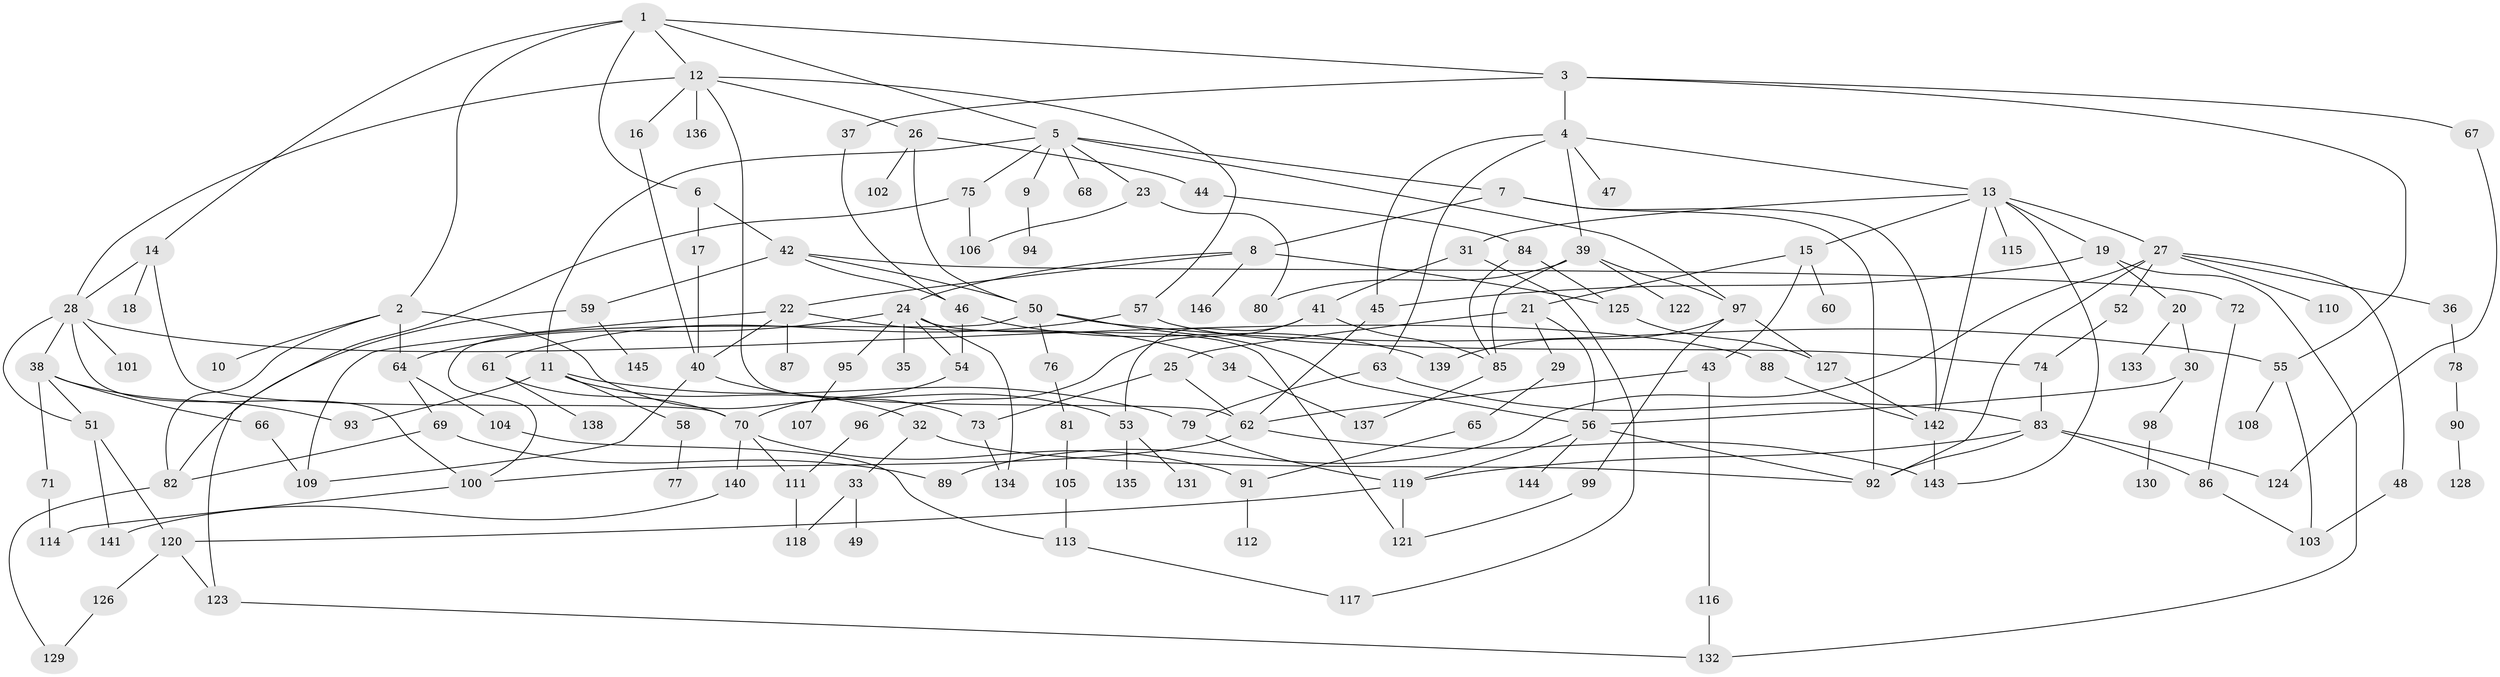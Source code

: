 // coarse degree distribution, {11: 0.023255813953488372, 5: 0.09302325581395349, 6: 0.046511627906976744, 20: 0.023255813953488372, 17: 0.023255813953488372, 13: 0.023255813953488372, 3: 0.13953488372093023, 4: 0.11627906976744186, 2: 0.18604651162790697, 8: 0.023255813953488372, 1: 0.2558139534883721, 7: 0.046511627906976744}
// Generated by graph-tools (version 1.1) at 2025/17/03/04/25 18:17:01]
// undirected, 146 vertices, 214 edges
graph export_dot {
graph [start="1"]
  node [color=gray90,style=filled];
  1;
  2;
  3;
  4;
  5;
  6;
  7;
  8;
  9;
  10;
  11;
  12;
  13;
  14;
  15;
  16;
  17;
  18;
  19;
  20;
  21;
  22;
  23;
  24;
  25;
  26;
  27;
  28;
  29;
  30;
  31;
  32;
  33;
  34;
  35;
  36;
  37;
  38;
  39;
  40;
  41;
  42;
  43;
  44;
  45;
  46;
  47;
  48;
  49;
  50;
  51;
  52;
  53;
  54;
  55;
  56;
  57;
  58;
  59;
  60;
  61;
  62;
  63;
  64;
  65;
  66;
  67;
  68;
  69;
  70;
  71;
  72;
  73;
  74;
  75;
  76;
  77;
  78;
  79;
  80;
  81;
  82;
  83;
  84;
  85;
  86;
  87;
  88;
  89;
  90;
  91;
  92;
  93;
  94;
  95;
  96;
  97;
  98;
  99;
  100;
  101;
  102;
  103;
  104;
  105;
  106;
  107;
  108;
  109;
  110;
  111;
  112;
  113;
  114;
  115;
  116;
  117;
  118;
  119;
  120;
  121;
  122;
  123;
  124;
  125;
  126;
  127;
  128;
  129;
  130;
  131;
  132;
  133;
  134;
  135;
  136;
  137;
  138;
  139;
  140;
  141;
  142;
  143;
  144;
  145;
  146;
  1 -- 2;
  1 -- 3;
  1 -- 5;
  1 -- 6;
  1 -- 12;
  1 -- 14;
  2 -- 10;
  2 -- 82;
  2 -- 64;
  2 -- 73;
  3 -- 4;
  3 -- 37;
  3 -- 67;
  3 -- 55;
  4 -- 13;
  4 -- 39;
  4 -- 45;
  4 -- 47;
  4 -- 63;
  5 -- 7;
  5 -- 9;
  5 -- 11;
  5 -- 23;
  5 -- 68;
  5 -- 75;
  5 -- 97;
  6 -- 17;
  6 -- 42;
  7 -- 8;
  7 -- 92;
  7 -- 142;
  8 -- 22;
  8 -- 24;
  8 -- 146;
  8 -- 125;
  9 -- 94;
  11 -- 32;
  11 -- 58;
  11 -- 79;
  11 -- 93;
  12 -- 16;
  12 -- 26;
  12 -- 57;
  12 -- 136;
  12 -- 62;
  12 -- 28;
  13 -- 15;
  13 -- 19;
  13 -- 27;
  13 -- 31;
  13 -- 115;
  13 -- 143;
  13 -- 142;
  14 -- 18;
  14 -- 28;
  14 -- 70;
  15 -- 21;
  15 -- 43;
  15 -- 60;
  16 -- 40;
  17 -- 40;
  19 -- 20;
  19 -- 45;
  19 -- 132;
  20 -- 30;
  20 -- 133;
  21 -- 25;
  21 -- 29;
  21 -- 56;
  22 -- 34;
  22 -- 40;
  22 -- 87;
  22 -- 109;
  23 -- 106;
  23 -- 80;
  24 -- 35;
  24 -- 64;
  24 -- 95;
  24 -- 134;
  24 -- 121;
  24 -- 54;
  25 -- 73;
  25 -- 62;
  26 -- 44;
  26 -- 50;
  26 -- 102;
  27 -- 36;
  27 -- 48;
  27 -- 52;
  27 -- 110;
  27 -- 89;
  27 -- 92;
  28 -- 38;
  28 -- 51;
  28 -- 88;
  28 -- 100;
  28 -- 101;
  29 -- 65;
  30 -- 98;
  30 -- 56;
  31 -- 41;
  31 -- 117;
  32 -- 33;
  32 -- 92;
  33 -- 49;
  33 -- 118;
  34 -- 137;
  36 -- 78;
  37 -- 46;
  38 -- 66;
  38 -- 71;
  38 -- 93;
  38 -- 51;
  39 -- 80;
  39 -- 97;
  39 -- 122;
  39 -- 85;
  40 -- 109;
  40 -- 53;
  41 -- 53;
  41 -- 96;
  41 -- 85;
  42 -- 46;
  42 -- 59;
  42 -- 72;
  42 -- 50;
  43 -- 62;
  43 -- 116;
  44 -- 84;
  45 -- 62;
  46 -- 54;
  46 -- 139;
  48 -- 103;
  50 -- 55;
  50 -- 56;
  50 -- 76;
  50 -- 100;
  51 -- 120;
  51 -- 141;
  52 -- 74;
  53 -- 131;
  53 -- 135;
  54 -- 70;
  55 -- 108;
  55 -- 103;
  56 -- 119;
  56 -- 144;
  56 -- 92;
  57 -- 61;
  57 -- 74;
  58 -- 77;
  59 -- 82;
  59 -- 145;
  61 -- 138;
  61 -- 70;
  62 -- 100;
  62 -- 143;
  63 -- 79;
  63 -- 83;
  64 -- 69;
  64 -- 104;
  65 -- 91;
  66 -- 109;
  67 -- 124;
  69 -- 89;
  69 -- 82;
  70 -- 140;
  70 -- 111;
  70 -- 91;
  71 -- 114;
  72 -- 86;
  73 -- 134;
  74 -- 83;
  75 -- 123;
  75 -- 106;
  76 -- 81;
  78 -- 90;
  79 -- 119;
  81 -- 105;
  82 -- 129;
  83 -- 86;
  83 -- 124;
  83 -- 119;
  83 -- 92;
  84 -- 85;
  84 -- 125;
  85 -- 137;
  86 -- 103;
  88 -- 142;
  90 -- 128;
  91 -- 112;
  95 -- 107;
  96 -- 111;
  97 -- 99;
  97 -- 127;
  97 -- 139;
  98 -- 130;
  99 -- 121;
  100 -- 114;
  104 -- 113;
  105 -- 113;
  111 -- 118;
  113 -- 117;
  116 -- 132;
  119 -- 120;
  119 -- 121;
  120 -- 126;
  120 -- 123;
  123 -- 132;
  125 -- 127;
  126 -- 129;
  127 -- 142;
  140 -- 141;
  142 -- 143;
}
